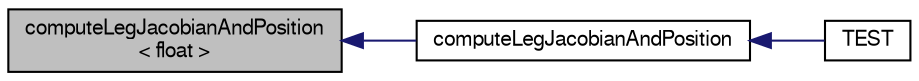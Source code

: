 digraph "computeLegJacobianAndPosition&lt; float &gt;"
{
  edge [fontname="FreeSans",fontsize="10",labelfontname="FreeSans",labelfontsize="10"];
  node [fontname="FreeSans",fontsize="10",shape=record];
  rankdir="LR";
  Node1 [label="computeLegJacobianAndPosition\l\< float \>",height=0.2,width=0.4,color="black", fillcolor="grey75", style="filled", fontcolor="black"];
  Node1 -> Node2 [dir="back",color="midnightblue",fontsize="10",style="solid",fontname="FreeSans"];
  Node2 [label="computeLegJacobianAndPosition",height=0.2,width=0.4,color="black", fillcolor="white", style="filled",URL="$da/d2d/_leg_controller_8cpp.html#ab89026e04e11b835c2c981ff9048e1c3"];
  Node2 -> Node3 [dir="back",color="midnightblue",fontsize="10",style="solid",fontname="FreeSans"];
  Node3 [label="TEST",height=0.2,width=0.4,color="black", fillcolor="white", style="filled",URL="$d6/dbf/test___leg_controller_8cpp.html#af6c396fd97b5e937780513c027e0f6e8"];
}
